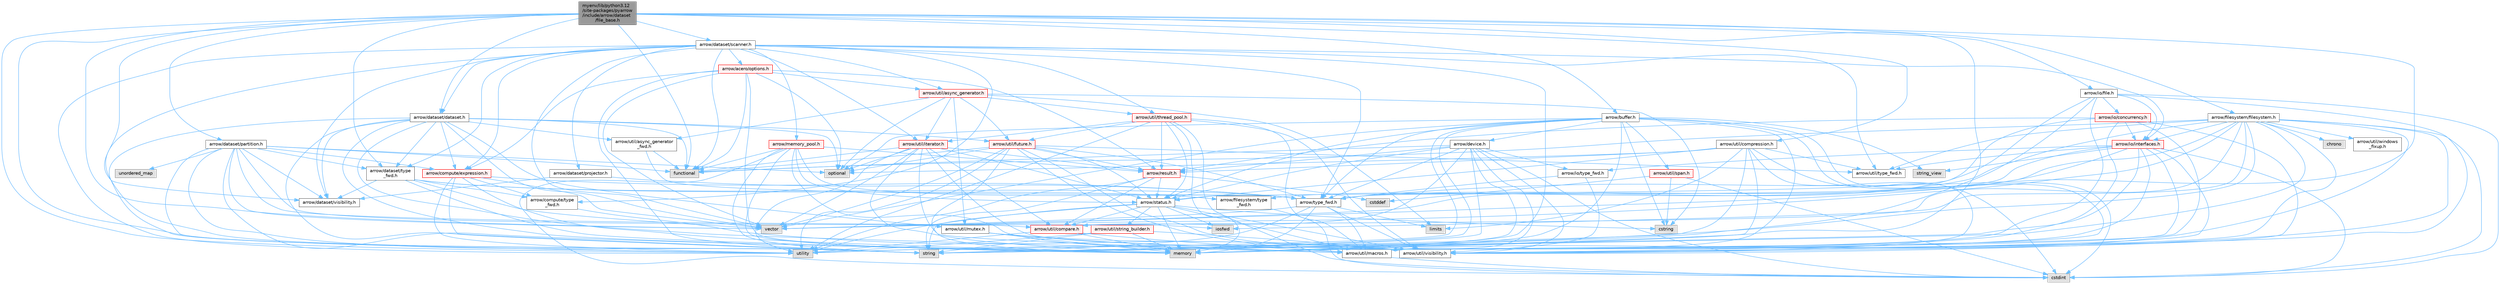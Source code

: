 digraph "myenv/lib/python3.12/site-packages/pyarrow/include/arrow/dataset/file_base.h"
{
 // LATEX_PDF_SIZE
  bgcolor="transparent";
  edge [fontname=Helvetica,fontsize=10,labelfontname=Helvetica,labelfontsize=10];
  node [fontname=Helvetica,fontsize=10,shape=box,height=0.2,width=0.4];
  Node1 [id="Node000001",label="myenv/lib/python3.12\l/site-packages/pyarrow\l/include/arrow/dataset\l/file_base.h",height=0.2,width=0.4,color="gray40", fillcolor="grey60", style="filled", fontcolor="black",tooltip=" "];
  Node1 -> Node2 [id="edge1_Node000001_Node000002",color="steelblue1",style="solid",tooltip=" "];
  Node2 [id="Node000002",label="functional",height=0.2,width=0.4,color="grey60", fillcolor="#E0E0E0", style="filled",tooltip=" "];
  Node1 -> Node3 [id="edge2_Node000001_Node000003",color="steelblue1",style="solid",tooltip=" "];
  Node3 [id="Node000003",label="memory",height=0.2,width=0.4,color="grey60", fillcolor="#E0E0E0", style="filled",tooltip=" "];
  Node1 -> Node4 [id="edge3_Node000001_Node000004",color="steelblue1",style="solid",tooltip=" "];
  Node4 [id="Node000004",label="string",height=0.2,width=0.4,color="grey60", fillcolor="#E0E0E0", style="filled",tooltip=" "];
  Node1 -> Node5 [id="edge4_Node000001_Node000005",color="steelblue1",style="solid",tooltip=" "];
  Node5 [id="Node000005",label="utility",height=0.2,width=0.4,color="grey60", fillcolor="#E0E0E0", style="filled",tooltip=" "];
  Node1 -> Node6 [id="edge5_Node000001_Node000006",color="steelblue1",style="solid",tooltip=" "];
  Node6 [id="Node000006",label="vector",height=0.2,width=0.4,color="grey60", fillcolor="#E0E0E0", style="filled",tooltip=" "];
  Node1 -> Node7 [id="edge6_Node000001_Node000007",color="steelblue1",style="solid",tooltip=" "];
  Node7 [id="Node000007",label="arrow/buffer.h",height=0.2,width=0.4,color="grey40", fillcolor="white", style="filled",URL="$buffer_8h.html",tooltip=" "];
  Node7 -> Node8 [id="edge7_Node000007_Node000008",color="steelblue1",style="solid",tooltip=" "];
  Node8 [id="Node000008",label="cstdint",height=0.2,width=0.4,color="grey60", fillcolor="#E0E0E0", style="filled",tooltip=" "];
  Node7 -> Node9 [id="edge8_Node000007_Node000009",color="steelblue1",style="solid",tooltip=" "];
  Node9 [id="Node000009",label="cstring",height=0.2,width=0.4,color="grey60", fillcolor="#E0E0E0", style="filled",tooltip=" "];
  Node7 -> Node3 [id="edge9_Node000007_Node000003",color="steelblue1",style="solid",tooltip=" "];
  Node7 -> Node10 [id="edge10_Node000007_Node000010",color="steelblue1",style="solid",tooltip=" "];
  Node10 [id="Node000010",label="optional",height=0.2,width=0.4,color="grey60", fillcolor="#E0E0E0", style="filled",tooltip=" "];
  Node7 -> Node4 [id="edge11_Node000007_Node000004",color="steelblue1",style="solid",tooltip=" "];
  Node7 -> Node11 [id="edge12_Node000007_Node000011",color="steelblue1",style="solid",tooltip=" "];
  Node11 [id="Node000011",label="string_view",height=0.2,width=0.4,color="grey60", fillcolor="#E0E0E0", style="filled",tooltip=" "];
  Node7 -> Node5 [id="edge13_Node000007_Node000005",color="steelblue1",style="solid",tooltip=" "];
  Node7 -> Node6 [id="edge14_Node000007_Node000006",color="steelblue1",style="solid",tooltip=" "];
  Node7 -> Node12 [id="edge15_Node000007_Node000012",color="steelblue1",style="solid",tooltip=" "];
  Node12 [id="Node000012",label="arrow/device.h",height=0.2,width=0.4,color="grey40", fillcolor="white", style="filled",URL="$device_8h.html",tooltip=" "];
  Node12 -> Node8 [id="edge16_Node000012_Node000008",color="steelblue1",style="solid",tooltip=" "];
  Node12 -> Node2 [id="edge17_Node000012_Node000002",color="steelblue1",style="solid",tooltip=" "];
  Node12 -> Node3 [id="edge18_Node000012_Node000003",color="steelblue1",style="solid",tooltip=" "];
  Node12 -> Node4 [id="edge19_Node000012_Node000004",color="steelblue1",style="solid",tooltip=" "];
  Node12 -> Node13 [id="edge20_Node000012_Node000013",color="steelblue1",style="solid",tooltip=" "];
  Node13 [id="Node000013",label="arrow/io/type_fwd.h",height=0.2,width=0.4,color="grey40", fillcolor="white", style="filled",URL="$arrow_2io_2type__fwd_8h.html",tooltip=" "];
  Node13 -> Node14 [id="edge21_Node000013_Node000014",color="steelblue1",style="solid",tooltip=" "];
  Node14 [id="Node000014",label="arrow/type_fwd.h",height=0.2,width=0.4,color="grey40", fillcolor="white", style="filled",URL="$arrow_2type__fwd_8h.html",tooltip=" "];
  Node14 -> Node15 [id="edge22_Node000014_Node000015",color="steelblue1",style="solid",tooltip=" "];
  Node15 [id="Node000015",label="limits",height=0.2,width=0.4,color="grey60", fillcolor="#E0E0E0", style="filled",tooltip=" "];
  Node14 -> Node3 [id="edge23_Node000014_Node000003",color="steelblue1",style="solid",tooltip=" "];
  Node14 -> Node4 [id="edge24_Node000014_Node000004",color="steelblue1",style="solid",tooltip=" "];
  Node14 -> Node6 [id="edge25_Node000014_Node000006",color="steelblue1",style="solid",tooltip=" "];
  Node14 -> Node16 [id="edge26_Node000014_Node000016",color="steelblue1",style="solid",tooltip=" "];
  Node16 [id="Node000016",label="arrow/util/macros.h",height=0.2,width=0.4,color="grey40", fillcolor="white", style="filled",URL="$macros_8h.html",tooltip=" "];
  Node16 -> Node8 [id="edge27_Node000016_Node000008",color="steelblue1",style="solid",tooltip=" "];
  Node14 -> Node17 [id="edge28_Node000014_Node000017",color="steelblue1",style="solid",tooltip=" "];
  Node17 [id="Node000017",label="arrow/util/visibility.h",height=0.2,width=0.4,color="grey40", fillcolor="white", style="filled",URL="$include_2arrow_2util_2visibility_8h.html",tooltip=" "];
  Node13 -> Node17 [id="edge29_Node000013_Node000017",color="steelblue1",style="solid",tooltip=" "];
  Node12 -> Node18 [id="edge30_Node000012_Node000018",color="steelblue1",style="solid",tooltip=" "];
  Node18 [id="Node000018",label="arrow/result.h",height=0.2,width=0.4,color="red", fillcolor="#FFF0F0", style="filled",URL="$result_8h.html",tooltip=" "];
  Node18 -> Node19 [id="edge31_Node000018_Node000019",color="steelblue1",style="solid",tooltip=" "];
  Node19 [id="Node000019",label="cstddef",height=0.2,width=0.4,color="grey60", fillcolor="#E0E0E0", style="filled",tooltip=" "];
  Node18 -> Node4 [id="edge32_Node000018_Node000004",color="steelblue1",style="solid",tooltip=" "];
  Node18 -> Node5 [id="edge33_Node000018_Node000005",color="steelblue1",style="solid",tooltip=" "];
  Node18 -> Node22 [id="edge34_Node000018_Node000022",color="steelblue1",style="solid",tooltip=" "];
  Node22 [id="Node000022",label="arrow/status.h",height=0.2,width=0.4,color="grey40", fillcolor="white", style="filled",URL="$status_8h.html",tooltip=" "];
  Node22 -> Node9 [id="edge35_Node000022_Node000009",color="steelblue1",style="solid",tooltip=" "];
  Node22 -> Node23 [id="edge36_Node000022_Node000023",color="steelblue1",style="solid",tooltip=" "];
  Node23 [id="Node000023",label="iosfwd",height=0.2,width=0.4,color="grey60", fillcolor="#E0E0E0", style="filled",tooltip=" "];
  Node22 -> Node3 [id="edge37_Node000022_Node000003",color="steelblue1",style="solid",tooltip=" "];
  Node22 -> Node4 [id="edge38_Node000022_Node000004",color="steelblue1",style="solid",tooltip=" "];
  Node22 -> Node5 [id="edge39_Node000022_Node000005",color="steelblue1",style="solid",tooltip=" "];
  Node22 -> Node24 [id="edge40_Node000022_Node000024",color="steelblue1",style="solid",tooltip=" "];
  Node24 [id="Node000024",label="arrow/util/compare.h",height=0.2,width=0.4,color="red", fillcolor="#FFF0F0", style="filled",URL="$util_2compare_8h.html",tooltip=" "];
  Node24 -> Node3 [id="edge41_Node000024_Node000003",color="steelblue1",style="solid",tooltip=" "];
  Node24 -> Node5 [id="edge42_Node000024_Node000005",color="steelblue1",style="solid",tooltip=" "];
  Node24 -> Node16 [id="edge43_Node000024_Node000016",color="steelblue1",style="solid",tooltip=" "];
  Node22 -> Node16 [id="edge44_Node000022_Node000016",color="steelblue1",style="solid",tooltip=" "];
  Node22 -> Node25 [id="edge45_Node000022_Node000025",color="steelblue1",style="solid",tooltip=" "];
  Node25 [id="Node000025",label="arrow/util/string_builder.h",height=0.2,width=0.4,color="red", fillcolor="#FFF0F0", style="filled",URL="$string__builder_8h.html",tooltip=" "];
  Node25 -> Node3 [id="edge46_Node000025_Node000003",color="steelblue1",style="solid",tooltip=" "];
  Node25 -> Node4 [id="edge47_Node000025_Node000004",color="steelblue1",style="solid",tooltip=" "];
  Node25 -> Node5 [id="edge48_Node000025_Node000005",color="steelblue1",style="solid",tooltip=" "];
  Node25 -> Node17 [id="edge49_Node000025_Node000017",color="steelblue1",style="solid",tooltip=" "];
  Node22 -> Node17 [id="edge50_Node000022_Node000017",color="steelblue1",style="solid",tooltip=" "];
  Node18 -> Node24 [id="edge51_Node000018_Node000024",color="steelblue1",style="solid",tooltip=" "];
  Node12 -> Node22 [id="edge52_Node000012_Node000022",color="steelblue1",style="solid",tooltip=" "];
  Node12 -> Node14 [id="edge53_Node000012_Node000014",color="steelblue1",style="solid",tooltip=" "];
  Node12 -> Node24 [id="edge54_Node000012_Node000024",color="steelblue1",style="solid",tooltip=" "];
  Node12 -> Node16 [id="edge55_Node000012_Node000016",color="steelblue1",style="solid",tooltip=" "];
  Node12 -> Node17 [id="edge56_Node000012_Node000017",color="steelblue1",style="solid",tooltip=" "];
  Node7 -> Node22 [id="edge57_Node000007_Node000022",color="steelblue1",style="solid",tooltip=" "];
  Node7 -> Node14 [id="edge58_Node000007_Node000014",color="steelblue1",style="solid",tooltip=" "];
  Node7 -> Node16 [id="edge59_Node000007_Node000016",color="steelblue1",style="solid",tooltip=" "];
  Node7 -> Node29 [id="edge60_Node000007_Node000029",color="steelblue1",style="solid",tooltip=" "];
  Node29 [id="Node000029",label="arrow/util/span.h",height=0.2,width=0.4,color="red", fillcolor="#FFF0F0", style="filled",URL="$span_8h.html",tooltip=" "];
  Node29 -> Node19 [id="edge61_Node000029_Node000019",color="steelblue1",style="solid",tooltip=" "];
  Node29 -> Node8 [id="edge62_Node000029_Node000008",color="steelblue1",style="solid",tooltip=" "];
  Node29 -> Node9 [id="edge63_Node000029_Node000009",color="steelblue1",style="solid",tooltip=" "];
  Node7 -> Node17 [id="edge64_Node000007_Node000017",color="steelblue1",style="solid",tooltip=" "];
  Node1 -> Node31 [id="edge65_Node000001_Node000031",color="steelblue1",style="solid",tooltip=" "];
  Node31 [id="Node000031",label="arrow/dataset/dataset.h",height=0.2,width=0.4,color="grey40", fillcolor="white", style="filled",URL="$dataset_8h.html",tooltip=" "];
  Node31 -> Node2 [id="edge66_Node000031_Node000002",color="steelblue1",style="solid",tooltip=" "];
  Node31 -> Node3 [id="edge67_Node000031_Node000003",color="steelblue1",style="solid",tooltip=" "];
  Node31 -> Node10 [id="edge68_Node000031_Node000010",color="steelblue1",style="solid",tooltip=" "];
  Node31 -> Node4 [id="edge69_Node000031_Node000004",color="steelblue1",style="solid",tooltip=" "];
  Node31 -> Node5 [id="edge70_Node000031_Node000005",color="steelblue1",style="solid",tooltip=" "];
  Node31 -> Node6 [id="edge71_Node000031_Node000006",color="steelblue1",style="solid",tooltip=" "];
  Node31 -> Node32 [id="edge72_Node000031_Node000032",color="steelblue1",style="solid",tooltip=" "];
  Node32 [id="Node000032",label="arrow/compute/expression.h",height=0.2,width=0.4,color="red", fillcolor="#FFF0F0", style="filled",URL="$expression_8h.html",tooltip=" "];
  Node32 -> Node3 [id="edge73_Node000032_Node000003",color="steelblue1",style="solid",tooltip=" "];
  Node32 -> Node4 [id="edge74_Node000032_Node000004",color="steelblue1",style="solid",tooltip=" "];
  Node32 -> Node5 [id="edge75_Node000032_Node000005",color="steelblue1",style="solid",tooltip=" "];
  Node32 -> Node6 [id="edge76_Node000032_Node000006",color="steelblue1",style="solid",tooltip=" "];
  Node32 -> Node34 [id="edge77_Node000032_Node000034",color="steelblue1",style="solid",tooltip=" "];
  Node34 [id="Node000034",label="arrow/compute/type\l_fwd.h",height=0.2,width=0.4,color="grey40", fillcolor="white", style="filled",URL="$arrow_2compute_2type__fwd_8h.html",tooltip=" "];
  Node34 -> Node17 [id="edge78_Node000034_Node000017",color="steelblue1",style="solid",tooltip=" "];
  Node32 -> Node14 [id="edge79_Node000032_Node000014",color="steelblue1",style="solid",tooltip=" "];
  Node31 -> Node64 [id="edge80_Node000031_Node000064",color="steelblue1",style="solid",tooltip=" "];
  Node64 [id="Node000064",label="arrow/dataset/type\l_fwd.h",height=0.2,width=0.4,color="grey40", fillcolor="white", style="filled",URL="$arrow_2dataset_2type__fwd_8h.html",tooltip=" "];
  Node64 -> Node3 [id="edge81_Node000064_Node000003",color="steelblue1",style="solid",tooltip=" "];
  Node64 -> Node6 [id="edge82_Node000064_Node000006",color="steelblue1",style="solid",tooltip=" "];
  Node64 -> Node34 [id="edge83_Node000064_Node000034",color="steelblue1",style="solid",tooltip=" "];
  Node64 -> Node65 [id="edge84_Node000064_Node000065",color="steelblue1",style="solid",tooltip=" "];
  Node65 [id="Node000065",label="arrow/dataset/visibility.h",height=0.2,width=0.4,color="grey40", fillcolor="white", style="filled",URL="$include_2arrow_2dataset_2visibility_8h.html",tooltip=" "];
  Node64 -> Node66 [id="edge85_Node000064_Node000066",color="steelblue1",style="solid",tooltip=" "];
  Node66 [id="Node000066",label="arrow/filesystem/type\l_fwd.h",height=0.2,width=0.4,color="grey40", fillcolor="white", style="filled",URL="$arrow_2filesystem_2type__fwd_8h.html",tooltip=" "];
  Node66 -> Node8 [id="edge86_Node000066_Node000008",color="steelblue1",style="solid",tooltip=" "];
  Node64 -> Node14 [id="edge87_Node000064_Node000014",color="steelblue1",style="solid",tooltip=" "];
  Node31 -> Node65 [id="edge88_Node000031_Node000065",color="steelblue1",style="solid",tooltip=" "];
  Node31 -> Node67 [id="edge89_Node000031_Node000067",color="steelblue1",style="solid",tooltip=" "];
  Node67 [id="Node000067",label="arrow/util/async_generator\l_fwd.h",height=0.2,width=0.4,color="grey40", fillcolor="white", style="filled",URL="$async__generator__fwd_8h.html",tooltip=" "];
  Node67 -> Node2 [id="edge90_Node000067_Node000002",color="steelblue1",style="solid",tooltip=" "];
  Node67 -> Node14 [id="edge91_Node000067_Node000014",color="steelblue1",style="solid",tooltip=" "];
  Node31 -> Node68 [id="edge92_Node000031_Node000068",color="steelblue1",style="solid",tooltip=" "];
  Node68 [id="Node000068",label="arrow/util/future.h",height=0.2,width=0.4,color="red", fillcolor="#FFF0F0", style="filled",URL="$future_8h.html",tooltip=" "];
  Node68 -> Node2 [id="edge93_Node000068_Node000002",color="steelblue1",style="solid",tooltip=" "];
  Node68 -> Node3 [id="edge94_Node000068_Node000003",color="steelblue1",style="solid",tooltip=" "];
  Node68 -> Node10 [id="edge95_Node000068_Node000010",color="steelblue1",style="solid",tooltip=" "];
  Node68 -> Node5 [id="edge96_Node000068_Node000005",color="steelblue1",style="solid",tooltip=" "];
  Node68 -> Node6 [id="edge97_Node000068_Node000006",color="steelblue1",style="solid",tooltip=" "];
  Node68 -> Node18 [id="edge98_Node000068_Node000018",color="steelblue1",style="solid",tooltip=" "];
  Node68 -> Node22 [id="edge99_Node000068_Node000022",color="steelblue1",style="solid",tooltip=" "];
  Node68 -> Node14 [id="edge100_Node000068_Node000014",color="steelblue1",style="solid",tooltip=" "];
  Node68 -> Node16 [id="edge101_Node000068_Node000016",color="steelblue1",style="solid",tooltip=" "];
  Node68 -> Node74 [id="edge102_Node000068_Node000074",color="steelblue1",style="solid",tooltip=" "];
  Node74 [id="Node000074",label="arrow/util/type_fwd.h",height=0.2,width=0.4,color="grey40", fillcolor="white", style="filled",URL="$arrow_2util_2type__fwd_8h.html",tooltip=" "];
  Node68 -> Node17 [id="edge103_Node000068_Node000017",color="steelblue1",style="solid",tooltip=" "];
  Node31 -> Node16 [id="edge104_Node000031_Node000016",color="steelblue1",style="solid",tooltip=" "];
  Node31 -> Node75 [id="edge105_Node000031_Node000075",color="steelblue1",style="solid",tooltip=" "];
  Node75 [id="Node000075",label="arrow/util/mutex.h",height=0.2,width=0.4,color="grey40", fillcolor="white", style="filled",URL="$mutex_8h.html",tooltip=" "];
  Node75 -> Node3 [id="edge106_Node000075_Node000003",color="steelblue1",style="solid",tooltip=" "];
  Node75 -> Node16 [id="edge107_Node000075_Node000016",color="steelblue1",style="solid",tooltip=" "];
  Node75 -> Node17 [id="edge108_Node000075_Node000017",color="steelblue1",style="solid",tooltip=" "];
  Node1 -> Node76 [id="edge109_Node000001_Node000076",color="steelblue1",style="solid",tooltip=" "];
  Node76 [id="Node000076",label="arrow/dataset/partition.h",height=0.2,width=0.4,color="grey40", fillcolor="white", style="filled",URL="$partition_8h.html",tooltip=" "];
  Node76 -> Node2 [id="edge110_Node000076_Node000002",color="steelblue1",style="solid",tooltip=" "];
  Node76 -> Node23 [id="edge111_Node000076_Node000023",color="steelblue1",style="solid",tooltip=" "];
  Node76 -> Node3 [id="edge112_Node000076_Node000003",color="steelblue1",style="solid",tooltip=" "];
  Node76 -> Node10 [id="edge113_Node000076_Node000010",color="steelblue1",style="solid",tooltip=" "];
  Node76 -> Node4 [id="edge114_Node000076_Node000004",color="steelblue1",style="solid",tooltip=" "];
  Node76 -> Node77 [id="edge115_Node000076_Node000077",color="steelblue1",style="solid",tooltip=" "];
  Node77 [id="Node000077",label="unordered_map",height=0.2,width=0.4,color="grey60", fillcolor="#E0E0E0", style="filled",tooltip=" "];
  Node76 -> Node5 [id="edge116_Node000076_Node000005",color="steelblue1",style="solid",tooltip=" "];
  Node76 -> Node6 [id="edge117_Node000076_Node000006",color="steelblue1",style="solid",tooltip=" "];
  Node76 -> Node32 [id="edge118_Node000076_Node000032",color="steelblue1",style="solid",tooltip=" "];
  Node76 -> Node64 [id="edge119_Node000076_Node000064",color="steelblue1",style="solid",tooltip=" "];
  Node76 -> Node65 [id="edge120_Node000076_Node000065",color="steelblue1",style="solid",tooltip=" "];
  Node76 -> Node24 [id="edge121_Node000076_Node000024",color="steelblue1",style="solid",tooltip=" "];
  Node1 -> Node78 [id="edge122_Node000001_Node000078",color="steelblue1",style="solid",tooltip=" "];
  Node78 [id="Node000078",label="arrow/dataset/scanner.h",height=0.2,width=0.4,color="grey40", fillcolor="white", style="filled",URL="$scanner_8h.html",tooltip=" "];
  Node78 -> Node2 [id="edge123_Node000078_Node000002",color="steelblue1",style="solid",tooltip=" "];
  Node78 -> Node3 [id="edge124_Node000078_Node000003",color="steelblue1",style="solid",tooltip=" "];
  Node78 -> Node4 [id="edge125_Node000078_Node000004",color="steelblue1",style="solid",tooltip=" "];
  Node78 -> Node5 [id="edge126_Node000078_Node000005",color="steelblue1",style="solid",tooltip=" "];
  Node78 -> Node6 [id="edge127_Node000078_Node000006",color="steelblue1",style="solid",tooltip=" "];
  Node78 -> Node79 [id="edge128_Node000078_Node000079",color="steelblue1",style="solid",tooltip=" "];
  Node79 [id="Node000079",label="arrow/acero/options.h",height=0.2,width=0.4,color="red", fillcolor="#FFF0F0", style="filled",URL="$acero_2options_8h.html",tooltip=" "];
  Node79 -> Node2 [id="edge129_Node000079_Node000002",color="steelblue1",style="solid",tooltip=" "];
  Node79 -> Node3 [id="edge130_Node000079_Node000003",color="steelblue1",style="solid",tooltip=" "];
  Node79 -> Node10 [id="edge131_Node000079_Node000010",color="steelblue1",style="solid",tooltip=" "];
  Node79 -> Node4 [id="edge132_Node000079_Node000004",color="steelblue1",style="solid",tooltip=" "];
  Node79 -> Node6 [id="edge133_Node000079_Node000006",color="steelblue1",style="solid",tooltip=" "];
  Node79 -> Node32 [id="edge134_Node000079_Node000032",color="steelblue1",style="solid",tooltip=" "];
  Node79 -> Node18 [id="edge135_Node000079_Node000018",color="steelblue1",style="solid",tooltip=" "];
  Node79 -> Node89 [id="edge136_Node000079_Node000089",color="steelblue1",style="solid",tooltip=" "];
  Node89 [id="Node000089",label="arrow/util/async_generator.h",height=0.2,width=0.4,color="red", fillcolor="#FFF0F0", style="filled",URL="$async__generator_8h.html",tooltip=" "];
  Node89 -> Node9 [id="edge137_Node000089_Node000009",color="steelblue1",style="solid",tooltip=" "];
  Node89 -> Node15 [id="edge138_Node000089_Node000015",color="steelblue1",style="solid",tooltip=" "];
  Node89 -> Node10 [id="edge139_Node000089_Node000010",color="steelblue1",style="solid",tooltip=" "];
  Node89 -> Node67 [id="edge140_Node000089_Node000067",color="steelblue1",style="solid",tooltip=" "];
  Node89 -> Node68 [id="edge141_Node000089_Node000068",color="steelblue1",style="solid",tooltip=" "];
  Node89 -> Node88 [id="edge142_Node000089_Node000088",color="steelblue1",style="solid",tooltip=" "];
  Node88 [id="Node000088",label="arrow/util/iterator.h",height=0.2,width=0.4,color="red", fillcolor="#FFF0F0", style="filled",URL="$iterator_8h.html",tooltip=" "];
  Node88 -> Node2 [id="edge143_Node000088_Node000002",color="steelblue1",style="solid",tooltip=" "];
  Node88 -> Node3 [id="edge144_Node000088_Node000003",color="steelblue1",style="solid",tooltip=" "];
  Node88 -> Node10 [id="edge145_Node000088_Node000010",color="steelblue1",style="solid",tooltip=" "];
  Node88 -> Node5 [id="edge146_Node000088_Node000005",color="steelblue1",style="solid",tooltip=" "];
  Node88 -> Node6 [id="edge147_Node000088_Node000006",color="steelblue1",style="solid",tooltip=" "];
  Node88 -> Node18 [id="edge148_Node000088_Node000018",color="steelblue1",style="solid",tooltip=" "];
  Node88 -> Node22 [id="edge149_Node000088_Node000022",color="steelblue1",style="solid",tooltip=" "];
  Node88 -> Node24 [id="edge150_Node000088_Node000024",color="steelblue1",style="solid",tooltip=" "];
  Node88 -> Node16 [id="edge151_Node000088_Node000016",color="steelblue1",style="solid",tooltip=" "];
  Node88 -> Node17 [id="edge152_Node000088_Node000017",color="steelblue1",style="solid",tooltip=" "];
  Node89 -> Node75 [id="edge153_Node000089_Node000075",color="steelblue1",style="solid",tooltip=" "];
  Node89 -> Node95 [id="edge154_Node000089_Node000095",color="steelblue1",style="solid",tooltip=" "];
  Node95 [id="Node000095",label="arrow/util/thread_pool.h",height=0.2,width=0.4,color="red", fillcolor="#FFF0F0", style="filled",URL="$thread__pool_8h.html",tooltip=" "];
  Node95 -> Node8 [id="edge155_Node000095_Node000008",color="steelblue1",style="solid",tooltip=" "];
  Node95 -> Node3 [id="edge156_Node000095_Node000003",color="steelblue1",style="solid",tooltip=" "];
  Node95 -> Node5 [id="edge157_Node000095_Node000005",color="steelblue1",style="solid",tooltip=" "];
  Node95 -> Node18 [id="edge158_Node000095_Node000018",color="steelblue1",style="solid",tooltip=" "];
  Node95 -> Node22 [id="edge159_Node000095_Node000022",color="steelblue1",style="solid",tooltip=" "];
  Node95 -> Node68 [id="edge160_Node000095_Node000068",color="steelblue1",style="solid",tooltip=" "];
  Node95 -> Node88 [id="edge161_Node000095_Node000088",color="steelblue1",style="solid",tooltip=" "];
  Node95 -> Node16 [id="edge162_Node000095_Node000016",color="steelblue1",style="solid",tooltip=" "];
  Node95 -> Node17 [id="edge163_Node000095_Node000017",color="steelblue1",style="solid",tooltip=" "];
  Node78 -> Node32 [id="edge164_Node000078_Node000032",color="steelblue1",style="solid",tooltip=" "];
  Node78 -> Node34 [id="edge165_Node000078_Node000034",color="steelblue1",style="solid",tooltip=" "];
  Node78 -> Node31 [id="edge166_Node000078_Node000031",color="steelblue1",style="solid",tooltip=" "];
  Node78 -> Node104 [id="edge167_Node000078_Node000104",color="steelblue1",style="solid",tooltip=" "];
  Node104 [id="Node000104",label="arrow/dataset/projector.h",height=0.2,width=0.4,color="grey40", fillcolor="white", style="filled",URL="$projector_8h.html",tooltip=" "];
  Node104 -> Node65 [id="edge168_Node000104_Node000065",color="steelblue1",style="solid",tooltip=" "];
  Node104 -> Node14 [id="edge169_Node000104_Node000014",color="steelblue1",style="solid",tooltip=" "];
  Node78 -> Node64 [id="edge170_Node000078_Node000064",color="steelblue1",style="solid",tooltip=" "];
  Node78 -> Node65 [id="edge171_Node000078_Node000065",color="steelblue1",style="solid",tooltip=" "];
  Node78 -> Node105 [id="edge172_Node000078_Node000105",color="steelblue1",style="solid",tooltip=" "];
  Node105 [id="Node000105",label="arrow/io/interfaces.h",height=0.2,width=0.4,color="red", fillcolor="#FFF0F0", style="filled",URL="$interfaces_8h.html",tooltip=" "];
  Node105 -> Node8 [id="edge173_Node000105_Node000008",color="steelblue1",style="solid",tooltip=" "];
  Node105 -> Node3 [id="edge174_Node000105_Node000003",color="steelblue1",style="solid",tooltip=" "];
  Node105 -> Node4 [id="edge175_Node000105_Node000004",color="steelblue1",style="solid",tooltip=" "];
  Node105 -> Node11 [id="edge176_Node000105_Node000011",color="steelblue1",style="solid",tooltip=" "];
  Node105 -> Node6 [id="edge177_Node000105_Node000006",color="steelblue1",style="solid",tooltip=" "];
  Node105 -> Node13 [id="edge178_Node000105_Node000013",color="steelblue1",style="solid",tooltip=" "];
  Node105 -> Node14 [id="edge179_Node000105_Node000014",color="steelblue1",style="solid",tooltip=" "];
  Node105 -> Node16 [id="edge180_Node000105_Node000016",color="steelblue1",style="solid",tooltip=" "];
  Node105 -> Node74 [id="edge181_Node000105_Node000074",color="steelblue1",style="solid",tooltip=" "];
  Node105 -> Node17 [id="edge182_Node000105_Node000017",color="steelblue1",style="solid",tooltip=" "];
  Node78 -> Node106 [id="edge183_Node000078_Node000106",color="steelblue1",style="solid",tooltip=" "];
  Node106 [id="Node000106",label="arrow/memory_pool.h",height=0.2,width=0.4,color="red", fillcolor="#FFF0F0", style="filled",URL="$memory__pool_8h.html",tooltip=" "];
  Node106 -> Node8 [id="edge184_Node000106_Node000008",color="steelblue1",style="solid",tooltip=" "];
  Node106 -> Node2 [id="edge185_Node000106_Node000002",color="steelblue1",style="solid",tooltip=" "];
  Node106 -> Node3 [id="edge186_Node000106_Node000003",color="steelblue1",style="solid",tooltip=" "];
  Node106 -> Node4 [id="edge187_Node000106_Node000004",color="steelblue1",style="solid",tooltip=" "];
  Node106 -> Node18 [id="edge188_Node000106_Node000018",color="steelblue1",style="solid",tooltip=" "];
  Node106 -> Node22 [id="edge189_Node000106_Node000022",color="steelblue1",style="solid",tooltip=" "];
  Node106 -> Node14 [id="edge190_Node000106_Node000014",color="steelblue1",style="solid",tooltip=" "];
  Node106 -> Node17 [id="edge191_Node000106_Node000017",color="steelblue1",style="solid",tooltip=" "];
  Node78 -> Node14 [id="edge192_Node000078_Node000014",color="steelblue1",style="solid",tooltip=" "];
  Node78 -> Node89 [id="edge193_Node000078_Node000089",color="steelblue1",style="solid",tooltip=" "];
  Node78 -> Node88 [id="edge194_Node000078_Node000088",color="steelblue1",style="solid",tooltip=" "];
  Node78 -> Node95 [id="edge195_Node000078_Node000095",color="steelblue1",style="solid",tooltip=" "];
  Node78 -> Node74 [id="edge196_Node000078_Node000074",color="steelblue1",style="solid",tooltip=" "];
  Node1 -> Node64 [id="edge197_Node000001_Node000064",color="steelblue1",style="solid",tooltip=" "];
  Node1 -> Node65 [id="edge198_Node000001_Node000065",color="steelblue1",style="solid",tooltip=" "];
  Node1 -> Node107 [id="edge199_Node000001_Node000107",color="steelblue1",style="solid",tooltip=" "];
  Node107 [id="Node000107",label="arrow/filesystem/filesystem.h",height=0.2,width=0.4,color="grey40", fillcolor="white", style="filled",URL="$include_2arrow_2filesystem_2filesystem_8h.html",tooltip=" "];
  Node107 -> Node108 [id="edge200_Node000107_Node000108",color="steelblue1",style="solid",tooltip=" "];
  Node108 [id="Node000108",label="chrono",height=0.2,width=0.4,color="grey60", fillcolor="#E0E0E0", style="filled",tooltip=" "];
  Node107 -> Node8 [id="edge201_Node000107_Node000008",color="steelblue1",style="solid",tooltip=" "];
  Node107 -> Node2 [id="edge202_Node000107_Node000002",color="steelblue1",style="solid",tooltip=" "];
  Node107 -> Node23 [id="edge203_Node000107_Node000023",color="steelblue1",style="solid",tooltip=" "];
  Node107 -> Node3 [id="edge204_Node000107_Node000003",color="steelblue1",style="solid",tooltip=" "];
  Node107 -> Node4 [id="edge205_Node000107_Node000004",color="steelblue1",style="solid",tooltip=" "];
  Node107 -> Node5 [id="edge206_Node000107_Node000005",color="steelblue1",style="solid",tooltip=" "];
  Node107 -> Node6 [id="edge207_Node000107_Node000006",color="steelblue1",style="solid",tooltip=" "];
  Node107 -> Node66 [id="edge208_Node000107_Node000066",color="steelblue1",style="solid",tooltip=" "];
  Node107 -> Node105 [id="edge209_Node000107_Node000105",color="steelblue1",style="solid",tooltip=" "];
  Node107 -> Node14 [id="edge210_Node000107_Node000014",color="steelblue1",style="solid",tooltip=" "];
  Node107 -> Node24 [id="edge211_Node000107_Node000024",color="steelblue1",style="solid",tooltip=" "];
  Node107 -> Node16 [id="edge212_Node000107_Node000016",color="steelblue1",style="solid",tooltip=" "];
  Node107 -> Node74 [id="edge213_Node000107_Node000074",color="steelblue1",style="solid",tooltip=" "];
  Node107 -> Node17 [id="edge214_Node000107_Node000017",color="steelblue1",style="solid",tooltip=" "];
  Node107 -> Node99 [id="edge215_Node000107_Node000099",color="steelblue1",style="solid",tooltip=" "];
  Node99 [id="Node000099",label="arrow/util/windows\l_fixup.h",height=0.2,width=0.4,color="grey40", fillcolor="white", style="filled",URL="$arrow_2util_2windows__fixup_8h.html",tooltip=" "];
  Node1 -> Node109 [id="edge216_Node000001_Node000109",color="steelblue1",style="solid",tooltip=" "];
  Node109 [id="Node000109",label="arrow/io/file.h",height=0.2,width=0.4,color="grey40", fillcolor="white", style="filled",URL="$file_8h.html",tooltip=" "];
  Node109 -> Node8 [id="edge217_Node000109_Node000008",color="steelblue1",style="solid",tooltip=" "];
  Node109 -> Node3 [id="edge218_Node000109_Node000003",color="steelblue1",style="solid",tooltip=" "];
  Node109 -> Node4 [id="edge219_Node000109_Node000004",color="steelblue1",style="solid",tooltip=" "];
  Node109 -> Node6 [id="edge220_Node000109_Node000006",color="steelblue1",style="solid",tooltip=" "];
  Node109 -> Node110 [id="edge221_Node000109_Node000110",color="steelblue1",style="solid",tooltip=" "];
  Node110 [id="Node000110",label="arrow/io/concurrency.h",height=0.2,width=0.4,color="red", fillcolor="#FFF0F0", style="filled",URL="$concurrency_8h.html",tooltip=" "];
  Node110 -> Node3 [id="edge222_Node000110_Node000003",color="steelblue1",style="solid",tooltip=" "];
  Node110 -> Node105 [id="edge223_Node000110_Node000105",color="steelblue1",style="solid",tooltip=" "];
  Node110 -> Node18 [id="edge224_Node000110_Node000018",color="steelblue1",style="solid",tooltip=" "];
  Node110 -> Node22 [id="edge225_Node000110_Node000022",color="steelblue1",style="solid",tooltip=" "];
  Node110 -> Node16 [id="edge226_Node000110_Node000016",color="steelblue1",style="solid",tooltip=" "];
  Node110 -> Node17 [id="edge227_Node000110_Node000017",color="steelblue1",style="solid",tooltip=" "];
  Node109 -> Node105 [id="edge228_Node000109_Node000105",color="steelblue1",style="solid",tooltip=" "];
  Node109 -> Node17 [id="edge229_Node000109_Node000017",color="steelblue1",style="solid",tooltip=" "];
  Node1 -> Node14 [id="edge230_Node000001_Node000014",color="steelblue1",style="solid",tooltip=" "];
  Node1 -> Node111 [id="edge231_Node000001_Node000111",color="steelblue1",style="solid",tooltip=" "];
  Node111 [id="Node000111",label="arrow/util/compression.h",height=0.2,width=0.4,color="grey40", fillcolor="white", style="filled",URL="$compression_8h.html",tooltip=" "];
  Node111 -> Node8 [id="edge232_Node000111_Node000008",color="steelblue1",style="solid",tooltip=" "];
  Node111 -> Node15 [id="edge233_Node000111_Node000015",color="steelblue1",style="solid",tooltip=" "];
  Node111 -> Node3 [id="edge234_Node000111_Node000003",color="steelblue1",style="solid",tooltip=" "];
  Node111 -> Node10 [id="edge235_Node000111_Node000010",color="steelblue1",style="solid",tooltip=" "];
  Node111 -> Node4 [id="edge236_Node000111_Node000004",color="steelblue1",style="solid",tooltip=" "];
  Node111 -> Node18 [id="edge237_Node000111_Node000018",color="steelblue1",style="solid",tooltip=" "];
  Node111 -> Node22 [id="edge238_Node000111_Node000022",color="steelblue1",style="solid",tooltip=" "];
  Node111 -> Node74 [id="edge239_Node000111_Node000074",color="steelblue1",style="solid",tooltip=" "];
  Node111 -> Node17 [id="edge240_Node000111_Node000017",color="steelblue1",style="solid",tooltip=" "];
}
